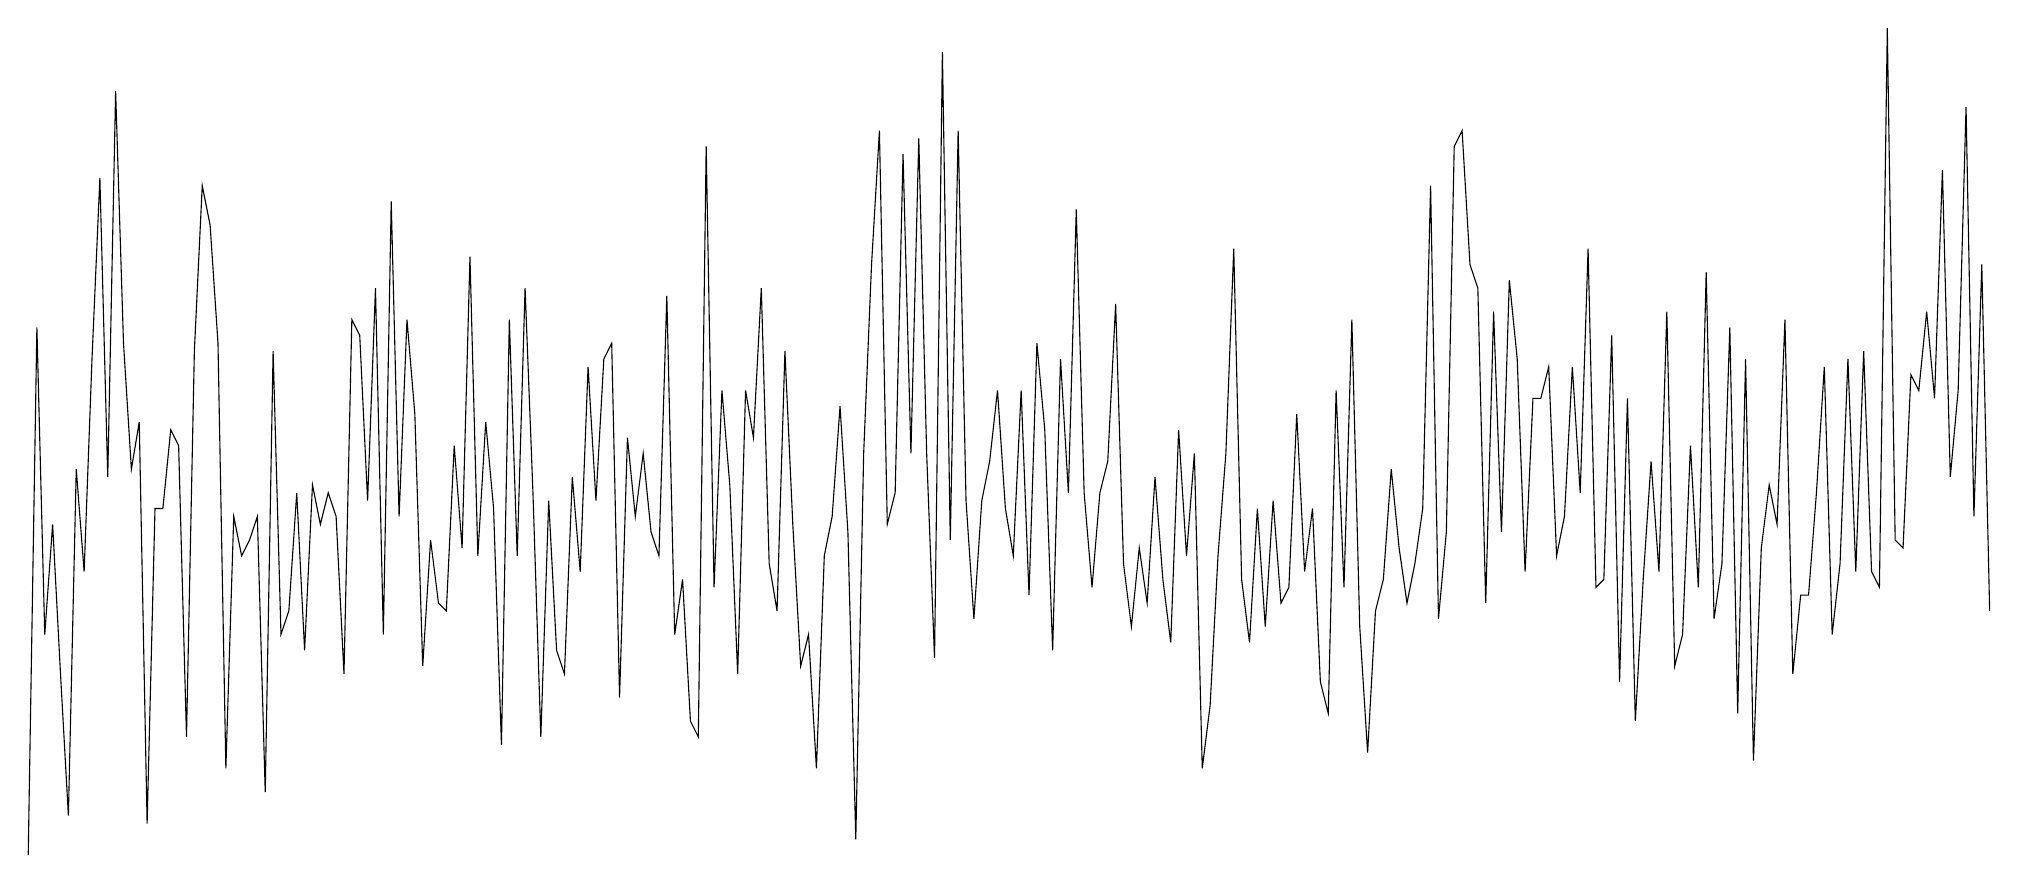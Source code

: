 \draw 
(0.0,-4.7)
-- (0.11,2.0)
-- (0.21,-1.9)
-- (0.31,-0.5)
-- (0.41,-2.4)
-- (0.51,-4.2)
-- (0.61,0.2)
-- (0.71,-1.1)
-- (0.81,1.6)
-- (0.91,3.9)
-- (1.01,0.1)
-- (1.11,5.0)
-- (1.21,1.8)
-- (1.31,0.2)
-- (1.41,0.8)
-- (1.51,-4.3)
-- (1.61,-0.3)
-- (1.71,-0.3)
-- (1.81,0.7)
-- (1.91,0.5)
-- (2.01,-3.2)
-- (2.11,1.7)
-- (2.21,3.8)
-- (2.31,3.3)
-- (2.41,1.8)
-- (2.51,-3.6)
-- (2.61,-0.4)
-- (2.71,-0.9)
-- (2.81,-0.7)
-- (2.91,-0.4)
-- (3.01,-3.9)
-- (3.11,1.7)
-- (3.21,-1.9)
-- (3.31,-1.6)
-- (3.41,-0.1)
-- (3.51,-2.1)
-- (3.61,0.0)
-- (3.71,-0.5)
-- (3.81,-0.1)
-- (3.91,-0.4)
-- (4.01,-2.4)
-- (4.11,2.1)
-- (4.21,1.9)
-- (4.31,-0.2)
-- (4.41,2.5)
-- (4.51,-1.9)
-- (4.61,3.6)
-- (4.71,-0.4)
-- (4.81,2.1)
-- (4.91,0.9)
-- (5.01,-2.3)
-- (5.11,-0.7)
-- (5.21,-1.5)
-- (5.31,-1.6)
-- (5.41,0.5)
-- (5.51,-0.8)
-- (5.61,2.9)
-- (5.71,-0.9)
-- (5.81,0.8)
-- (5.91,-0.3)
-- (6.01,-3.3)
-- (6.11,2.1)
-- (6.21,-0.9)
-- (6.31,2.5)
-- (6.41,-0.1)
-- (6.51,-3.2)
-- (6.61,-0.2)
-- (6.71,-2.1)
-- (6.81,-2.4)
-- (6.91,0.1)
-- (7.01,-1.1)
-- (7.11,1.5)
-- (7.21,-0.2)
-- (7.31,1.6)
-- (7.41,1.8)
-- (7.51,-2.7)
-- (7.61,0.6)
-- (7.71,-0.4)
-- (7.81,0.4)
-- (7.91,-0.6)
-- (8.01,-0.9)
-- (8.11,2.4)
-- (8.21,-1.9)
-- (8.31,-1.2)
-- (8.41,-3.0)
-- (8.51,-3.2)
-- (8.61,4.3)
-- (8.71,-1.3)
-- (8.81,1.2)
-- (8.91,0.0)
-- (9.01,-2.4)
-- (9.11,1.2)
-- (9.21,0.6)
-- (9.31,2.5)
-- (9.41,-1.0)
-- (9.51,-1.6)
-- (9.61,1.7)
-- (9.71,-0.5)
-- (9.81,-2.3)
-- (9.91,-1.9)
-- (10.01,-3.6)
-- (10.11,-0.9)
-- (10.21,-0.4)
-- (10.31,1.0)
-- (10.41,-0.6)
-- (10.51,-4.5)
-- (10.61,0.4)
-- (10.71,2.8)
-- (10.81,4.5)
-- (10.91,-0.5)
-- (11.01,-0.1)
-- (11.11,4.2)
-- (11.21,0.4)
-- (11.31,4.4)
-- (11.41,0.4)
-- (11.51,-2.2)
-- (11.61,5.5)
-- (11.71,-0.7)
-- (11.81,4.5)
-- (11.91,-0.2)
-- (12.01,-1.7)
-- (12.11,-0.2)
-- (12.21,0.3)
-- (12.31,1.2)
-- (12.41,-0.3)
-- (12.51,-0.9)
-- (12.61,1.2)
-- (12.71,-1.4)
-- (12.81,1.8)
-- (12.91,0.7)
-- (13.01,-2.1)
-- (13.11,1.6)
-- (13.21,-0.1)
-- (13.31,3.5)
-- (13.41,-0.1)
-- (13.51,-1.3)
-- (13.61,-0.1)
-- (13.71,0.3)
-- (13.81,2.3)
-- (13.91,-1.0)
-- (14.01,-1.8)
-- (14.11,-0.8)
-- (14.21,-1.5)
-- (14.31,0.1)
-- (14.41,-1.2)
-- (14.51,-2.0)
-- (14.61,0.7)
-- (14.71,-0.9)
-- (14.81,0.4)
-- (14.91,-3.6)
-- (15.01,-2.8)
-- (15.11,-0.9)
-- (15.21,0.4)
-- (15.31,3.0)
-- (15.41,-1.2)
-- (15.51,-2.0)
-- (15.61,-0.3)
-- (15.71,-1.8)
-- (15.81,-0.2)
-- (15.91,-1.5)
-- (16.01,-1.3)
-- (16.11,0.9)
-- (16.21,-1.1)
-- (16.31,-0.3)
-- (16.41,-2.5)
-- (16.51,-2.9)
-- (16.61,1.2)
-- (16.71,-1.3)
-- (16.81,2.1)
-- (16.91,-1.8)
-- (17.01,-3.4)
-- (17.11,-1.6)
-- (17.21,-1.2)
-- (17.31,0.2)
-- (17.41,-0.8)
-- (17.51,-1.5)
-- (17.61,-1.0)
-- (17.71,-0.3)
-- (17.81,3.8)
-- (17.91,-1.7)
-- (18.01,-0.6)
-- (18.11,4.3)
-- (18.21,4.5)
-- (18.31,2.8)
-- (18.41,2.5)
-- (18.51,-1.5)
-- (18.61,2.2)
-- (18.71,-0.6)
-- (18.81,2.6)
-- (18.91,1.6)
-- (19.01,-1.1)
-- (19.11,1.1)
-- (19.21,1.1)
-- (19.31,1.5)
-- (19.41,-0.9)
-- (19.51,-0.4)
-- (19.61,1.5)
-- (19.71,-0.1)
-- (19.81,3.0)
-- (19.91,-1.3)
-- (20.01,-1.2)
-- (20.11,1.9)
-- (20.21,-2.5)
-- (20.31,1.1)
-- (20.41,-3.0)
-- (20.51,-1.2)
-- (20.61,0.3)
-- (20.71,-1.1)
-- (20.81,2.2)
-- (20.91,-2.3)
-- (21.01,-1.9)
-- (21.11,0.5)
-- (21.21,-1.3)
-- (21.31,2.7)
-- (21.41,-1.7)
-- (21.51,-1.0)
-- (21.61,2.0)
-- (21.71,-2.9)
-- (21.81,1.6)
-- (21.91,-3.5)
-- (22.01,-0.8)
-- (22.11,0.0)
-- (22.21,-0.5)
-- (22.31,2.1)
-- (22.41,-2.4)
-- (22.51,-1.4)
-- (22.61,-1.4)
-- (22.71,-0.1)
-- (22.81,1.5)
-- (22.91,-1.9)
-- (23.01,-1.0)
-- (23.11,1.6)
-- (23.21,-1.1)
-- (23.31,1.7)
-- (23.41,-1.1)
-- (23.51,-1.3)
-- (23.61,5.8)
-- (23.71,-0.7)
-- (23.81,-0.8)
-- (23.91,1.4)
-- (24.01,1.2)
-- (24.11,2.2)
-- (24.21,1.1)
-- (24.31,4.0)
-- (24.41,0.1)
-- (24.51,1.2)
-- (24.61,4.8)
-- (24.71,-0.4)
-- (24.81,2.8)
-- (24.91,-1.6)
;
